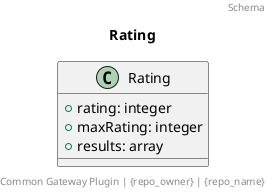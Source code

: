 @startuml
title: Rating
footer: Common Gateway Plugin | {repo_owner} | {repo_name} 
header: Schema

class Rating {
  + rating: integer
  + maxRating: integer
  + results: array
}
@enduml

